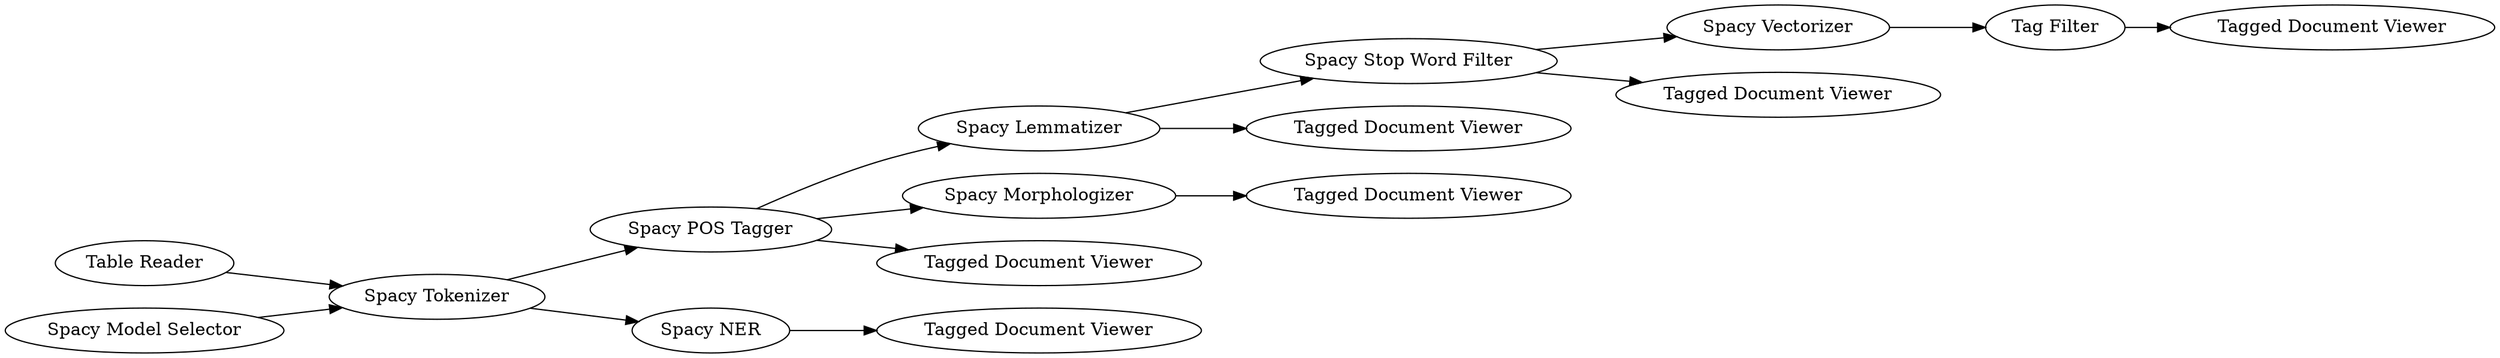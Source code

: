 digraph {
	"7353669064694252167_316" [label="Spacy Vectorizer"]
	"7353669064694252167_291" [label="Tag Filter"]
	"7353669064694252167_310" [label="Spacy POS Tagger"]
	"7353669064694252167_294" [label="Tagged Document Viewer"]
	"7353669064694252167_74" [label="Tagged Document Viewer"]
	"7353669064694252167_295" [label="Tagged Document Viewer"]
	"7353669064694252167_292" [label="Table Reader"]
	"7353669064694252167_312" [label="Spacy Lemmatizer"]
	"7353669064694252167_313" [label="Spacy Stop Word Filter"]
	"7353669064694252167_309" [label="Spacy NER"]
	"7353669064694252167_314" [label="Tagged Document Viewer"]
	"7353669064694252167_311" [label="Spacy Morphologizer"]
	"7353669064694252167_308" [label="Spacy Tokenizer"]
	"7353669064694252167_306" [label="Spacy Model Selector"]
	"7353669064694252167_315" [label="Tagged Document Viewer"]
	"7353669064694252167_300" [label="Tagged Document Viewer"]
	"7353669064694252167_311" -> "7353669064694252167_74"
	"7353669064694252167_312" -> "7353669064694252167_300"
	"7353669064694252167_309" -> "7353669064694252167_294"
	"7353669064694252167_292" -> "7353669064694252167_308"
	"7353669064694252167_310" -> "7353669064694252167_311"
	"7353669064694252167_308" -> "7353669064694252167_310"
	"7353669064694252167_308" -> "7353669064694252167_309"
	"7353669064694252167_313" -> "7353669064694252167_314"
	"7353669064694252167_306" -> "7353669064694252167_308"
	"7353669064694252167_291" -> "7353669064694252167_295"
	"7353669064694252167_310" -> "7353669064694252167_312"
	"7353669064694252167_313" -> "7353669064694252167_316"
	"7353669064694252167_312" -> "7353669064694252167_313"
	"7353669064694252167_316" -> "7353669064694252167_291"
	"7353669064694252167_310" -> "7353669064694252167_315"
	rankdir=LR
}
